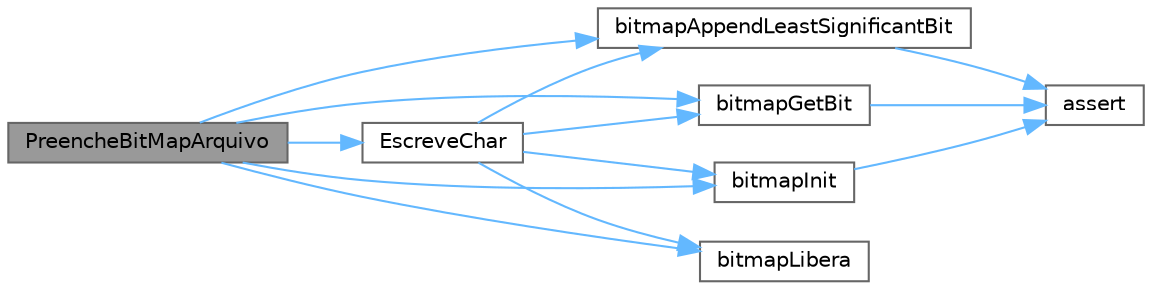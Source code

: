 digraph "PreencheBitMapArquivo"
{
 // LATEX_PDF_SIZE
  bgcolor="transparent";
  edge [fontname=Helvetica,fontsize=10,labelfontname=Helvetica,labelfontsize=10];
  node [fontname=Helvetica,fontsize=10,shape=box,height=0.2,width=0.4];
  rankdir="LR";
  Node1 [label="PreencheBitMapArquivo",height=0.2,width=0.4,color="gray40", fillcolor="grey60", style="filled", fontcolor="black",tooltip="Preenche bitmap com a quantidade de bits informada do arquivo passado."];
  Node1 -> Node2 [color="steelblue1",style="solid"];
  Node2 [label="bitmapAppendLeastSignificantBit",height=0.2,width=0.4,color="grey40", fillcolor="white", style="filled",URL="$bitmap_8c.html#a8bee243b51ff8daf8cf577d11e7e735c",tooltip=" "];
  Node2 -> Node3 [color="steelblue1",style="solid"];
  Node3 [label="assert",height=0.2,width=0.4,color="grey40", fillcolor="white", style="filled",URL="$bitmap_8c.html#ae6321531d73ebab0e0f1081a903be53c",tooltip=" "];
  Node1 -> Node4 [color="steelblue1",style="solid"];
  Node4 [label="bitmapGetBit",height=0.2,width=0.4,color="grey40", fillcolor="white", style="filled",URL="$bitmap_8c.html#ac67802da30c1b2aa2fd983818b11d435",tooltip=" "];
  Node4 -> Node3 [color="steelblue1",style="solid"];
  Node1 -> Node5 [color="steelblue1",style="solid"];
  Node5 [label="bitmapInit",height=0.2,width=0.4,color="grey40", fillcolor="white", style="filled",URL="$bitmap_8c.html#a6fe05cb2e9889f347653f98edac7a114",tooltip=" "];
  Node5 -> Node3 [color="steelblue1",style="solid"];
  Node1 -> Node6 [color="steelblue1",style="solid"];
  Node6 [label="bitmapLibera",height=0.2,width=0.4,color="grey40", fillcolor="white", style="filled",URL="$bitmap_8c.html#a08def9dc3e8ae0e4d83a0039d770205c",tooltip=" "];
  Node1 -> Node7 [color="steelblue1",style="solid"];
  Node7 [label="EscreveChar",height=0.2,width=0.4,color="grey40", fillcolor="white", style="filled",URL="$bitmap_8c.html#abef2d066901108b1a90121a6411e43c4",tooltip="Escreve um byte//char em um bitmap."];
  Node7 -> Node2 [color="steelblue1",style="solid"];
  Node7 -> Node4 [color="steelblue1",style="solid"];
  Node7 -> Node5 [color="steelblue1",style="solid"];
  Node7 -> Node6 [color="steelblue1",style="solid"];
}
